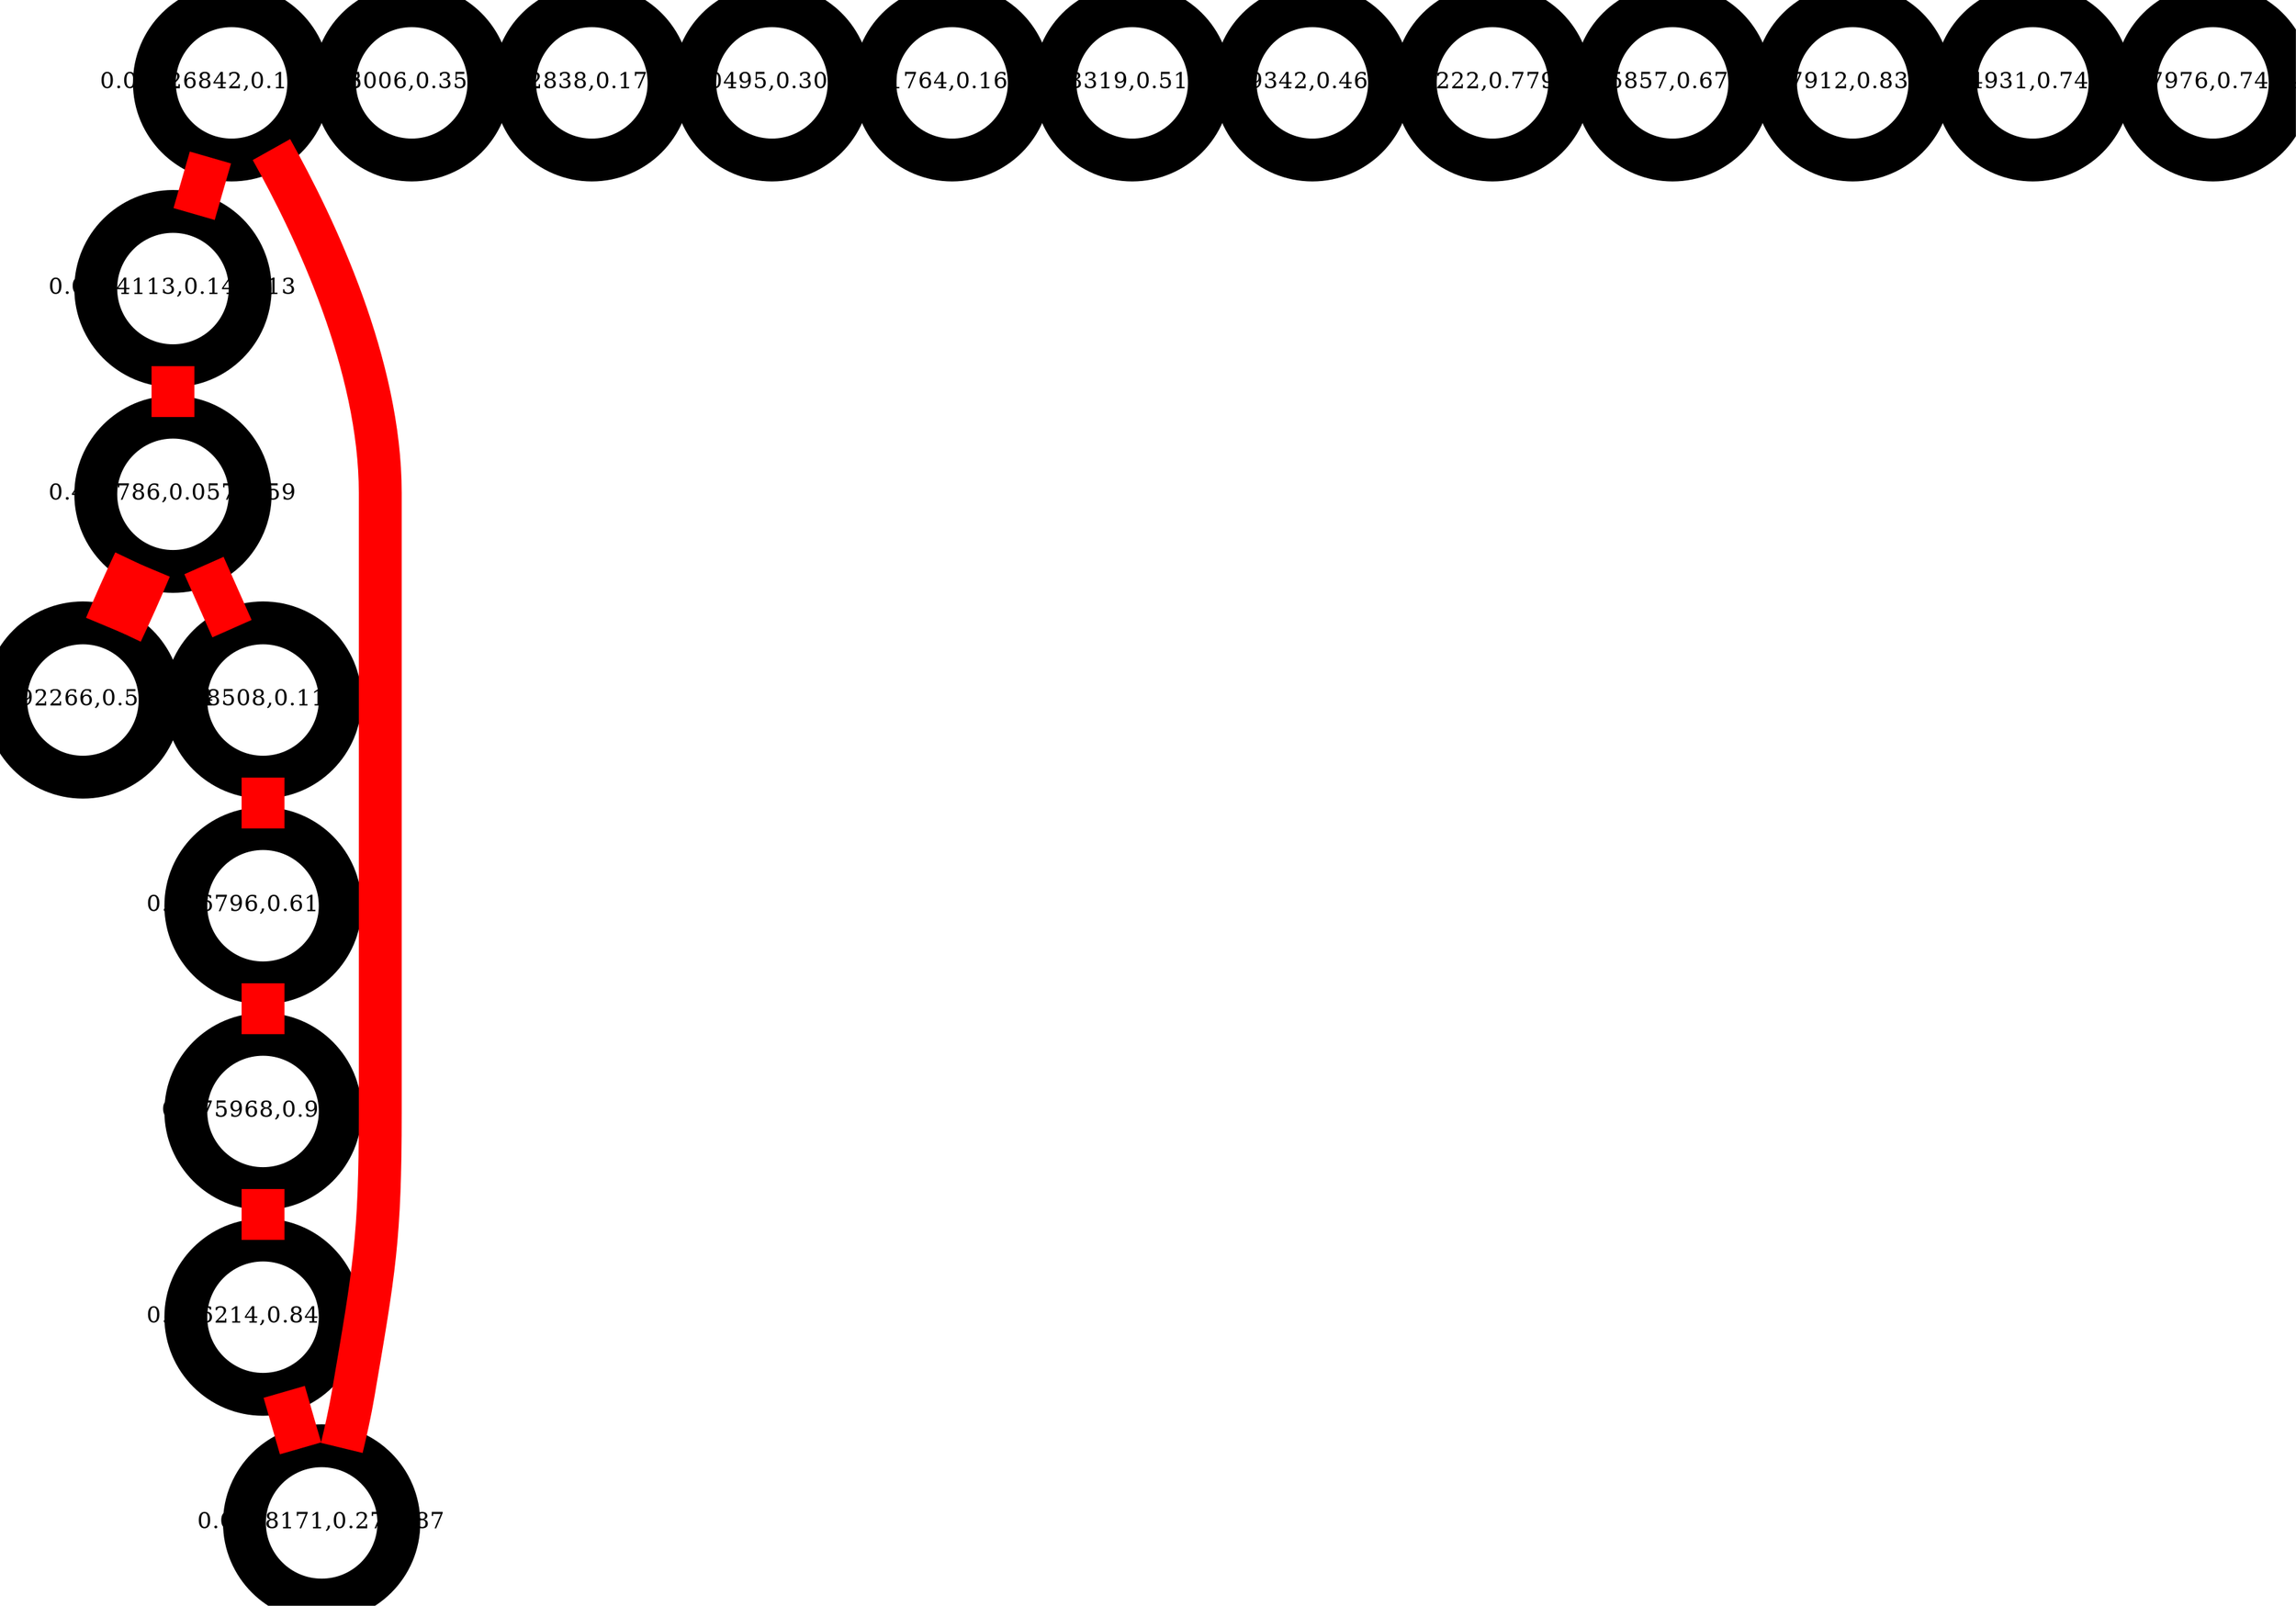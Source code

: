 graph G {
node [shape=circle; fixedsize=true; penwidth=30; height=1.5; fontsize=16; style="bold"];
edge [color=red; fontsize=16; penwidth=30; style="bold"];
"0.00126842,0.193323" [pos="0,19!"];
"0.585006,0.350308" [pos="58,35!"];
"0.822838,0.174129" [pos="82,17!"];
"0.710495,0.303986" [pos="71,30!"];
"0.0914113,0.147313" [pos="9,14!"];
"0.988508,0.11908" [pos="98,11!"];
"0.00892266,0.531664" [pos="0,53!"];
"0.601764,0.166249" [pos="60,16!"];
"0.450786,0.0570559" [pos="45,5!"];
"0.783319,0.519876" [pos="78,51!"];
"0.875968,0.9559" [pos="87,95!"];
"0.539342,0.462074" [pos="53,46!"];
"0.86222,0.779658" [pos="86,77!"];
"0.996796,0.611493" [pos="99,61!"];
"0.266214,0.840119" [pos="26,84!"];
"0.375857,0.677187" [pos="37,67!"];
"0.0088171,0.275887" [pos="0,27!"];
"0.587912,0.837608" [pos="58,83!"];
"0.484931,0.743728" [pos="48,74!"];
"0.457976,0.744419" [pos="45,74!"];
"0.450786,0.0570559" -- "0.00892266,0.531664";
"0.00892266,0.531664" -- "0.450786,0.0570559";
"0.450786,0.0570559" -- "0.988508,0.11908";
"0.988508,0.11908" -- "0.996796,0.611493";
"0.996796,0.611493" -- "0.875968,0.9559";
"0.875968,0.9559" -- "0.266214,0.840119";
"0.266214,0.840119" -- "0.0088171,0.275887";
"0.0088171,0.275887" -- "0.00126842,0.193323";
"0.00126842,0.193323" -- "0.0914113,0.147313";
"0.0914113,0.147313" -- "0.450786,0.0570559";
}